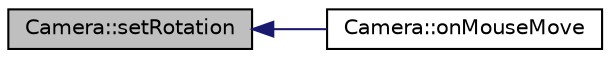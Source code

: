 digraph "Camera::setRotation"
{
  edge [fontname="Helvetica",fontsize="10",labelfontname="Helvetica",labelfontsize="10"];
  node [fontname="Helvetica",fontsize="10",shape=record];
  rankdir="LR";
  Node1 [label="Camera::setRotation",height=0.2,width=0.4,color="black", fillcolor="grey75", style="filled" fontcolor="black"];
  Node1 -> Node2 [dir="back",color="midnightblue",fontsize="10",style="solid"];
  Node2 [label="Camera::onMouseMove",height=0.2,width=0.4,color="black", fillcolor="white", style="filled",URL="$class_camera.html#ab2a7799db840c22322ab06ef968e4f3e",tooltip="Handles a mouse movement for a camera. "];
}
